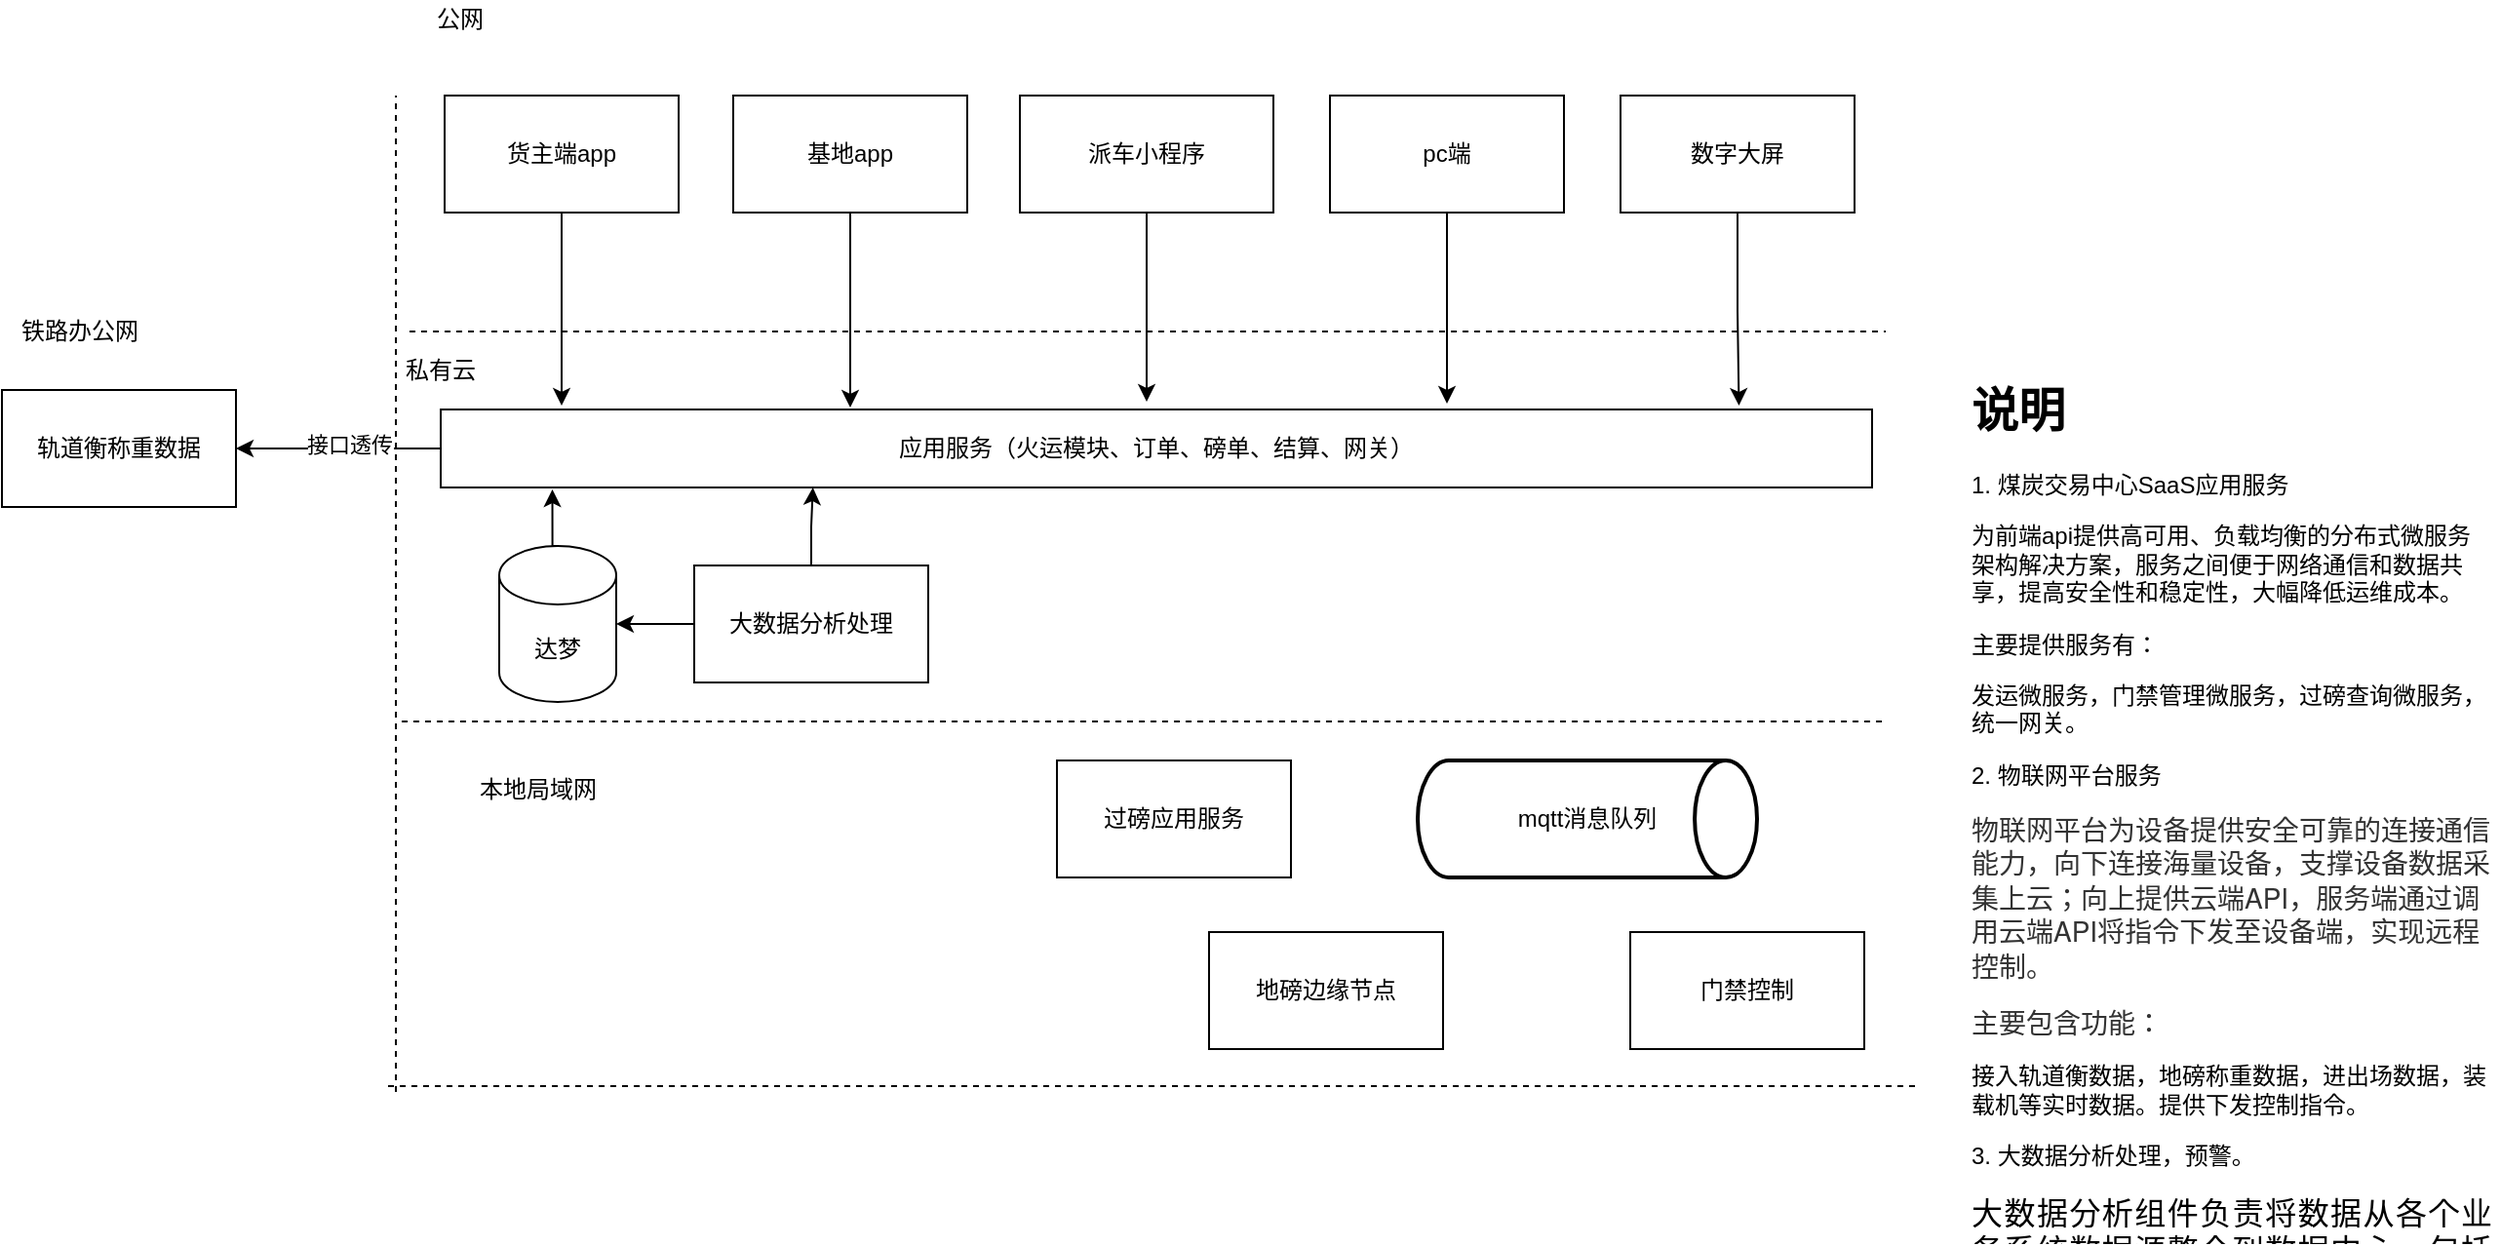 <mxfile version="14.6.6" type="github">
  <diagram id="DBg23Ft4EOHM_xaeqgFh" name="Page-1">
    <mxGraphModel dx="1541" dy="619" grid="0" gridSize="10" guides="1" tooltips="1" connect="1" arrows="1" fold="1" page="0" pageScale="1" pageWidth="827" pageHeight="1169" math="0" shadow="0">
      <root>
        <mxCell id="0" />
        <mxCell id="1" parent="0" />
        <mxCell id="3gOpFJUrYChyAeatIPqP-2" value="" style="endArrow=none;dashed=1;html=1;" parent="1" edge="1">
          <mxGeometry width="50" height="50" relative="1" as="geometry">
            <mxPoint x="20" y="440" as="sourcePoint" />
            <mxPoint x="781" y="440" as="targetPoint" />
          </mxGeometry>
        </mxCell>
        <mxCell id="3gOpFJUrYChyAeatIPqP-3" value="私有云" style="text;html=1;strokeColor=none;fillColor=none;align=center;verticalAlign=middle;whiteSpace=wrap;rounded=0;" parent="1" vertex="1">
          <mxGeometry x="20" y="250" width="40" height="20" as="geometry" />
        </mxCell>
        <mxCell id="3gOpFJUrYChyAeatIPqP-4" value="铁路办公网" style="text;html=1;strokeColor=none;fillColor=none;align=center;verticalAlign=middle;whiteSpace=wrap;rounded=0;" parent="1" vertex="1">
          <mxGeometry x="-185" y="230" width="80" height="20" as="geometry" />
        </mxCell>
        <mxCell id="3gOpFJUrYChyAeatIPqP-5" value="" style="endArrow=none;dashed=1;html=1;" parent="1" edge="1">
          <mxGeometry width="50" height="50" relative="1" as="geometry">
            <mxPoint x="13" y="627" as="sourcePoint" />
            <mxPoint x="797" y="627" as="targetPoint" />
          </mxGeometry>
        </mxCell>
        <mxCell id="3gOpFJUrYChyAeatIPqP-6" value="本地局域网" style="text;html=1;strokeColor=none;fillColor=none;align=center;verticalAlign=middle;whiteSpace=wrap;rounded=0;" parent="1" vertex="1">
          <mxGeometry x="50" y="465" width="80" height="20" as="geometry" />
        </mxCell>
        <mxCell id="3gOpFJUrYChyAeatIPqP-8" value="地磅边缘节点" style="rounded=0;whiteSpace=wrap;html=1;" parent="1" vertex="1">
          <mxGeometry x="434" y="548" width="120" height="60" as="geometry" />
        </mxCell>
        <mxCell id="hYvKxtE7ZwwdJgqlN6lU-1" style="edgeStyle=orthogonalEdgeStyle;rounded=0;orthogonalLoop=1;jettySize=auto;html=1;exitX=0.5;exitY=1;exitDx=0;exitDy=0;" parent="1" source="3gOpFJUrYChyAeatIPqP-16" edge="1">
          <mxGeometry relative="1" as="geometry">
            <mxPoint x="102" y="278" as="targetPoint" />
          </mxGeometry>
        </mxCell>
        <mxCell id="3gOpFJUrYChyAeatIPqP-16" value="货主端app" style="rounded=0;whiteSpace=wrap;html=1;" parent="1" vertex="1">
          <mxGeometry x="42" y="119" width="120" height="60" as="geometry" />
        </mxCell>
        <mxCell id="hYvKxtE7ZwwdJgqlN6lU-3" style="edgeStyle=orthogonalEdgeStyle;rounded=0;orthogonalLoop=1;jettySize=auto;html=1;exitX=0.5;exitY=1;exitDx=0;exitDy=0;" parent="1" source="3gOpFJUrYChyAeatIPqP-17" edge="1">
          <mxGeometry relative="1" as="geometry">
            <mxPoint x="250" y="279" as="targetPoint" />
          </mxGeometry>
        </mxCell>
        <mxCell id="3gOpFJUrYChyAeatIPqP-17" value="基地app" style="rounded=0;whiteSpace=wrap;html=1;" parent="1" vertex="1">
          <mxGeometry x="190" y="119" width="120" height="60" as="geometry" />
        </mxCell>
        <mxCell id="hYvKxtE7ZwwdJgqlN6lU-4" style="edgeStyle=orthogonalEdgeStyle;rounded=0;orthogonalLoop=1;jettySize=auto;html=1;exitX=0.5;exitY=1;exitDx=0;exitDy=0;" parent="1" source="3gOpFJUrYChyAeatIPqP-18" edge="1">
          <mxGeometry relative="1" as="geometry">
            <mxPoint x="402" y="276" as="targetPoint" />
          </mxGeometry>
        </mxCell>
        <mxCell id="3gOpFJUrYChyAeatIPqP-18" value="派车小程序" style="rounded=0;whiteSpace=wrap;html=1;" parent="1" vertex="1">
          <mxGeometry x="337" y="119" width="130" height="60" as="geometry" />
        </mxCell>
        <mxCell id="3gOpFJUrYChyAeatIPqP-22" value="门禁控制" style="rounded=0;whiteSpace=wrap;html=1;" parent="1" vertex="1">
          <mxGeometry x="650" y="548" width="120" height="60" as="geometry" />
        </mxCell>
        <mxCell id="hYvKxtE7ZwwdJgqlN6lU-6" style="edgeStyle=orthogonalEdgeStyle;rounded=0;orthogonalLoop=1;jettySize=auto;html=1;exitX=0.5;exitY=1;exitDx=0;exitDy=0;entryX=0.907;entryY=-0.05;entryDx=0;entryDy=0;entryPerimeter=0;" parent="1" source="3gOpFJUrYChyAeatIPqP-25" target="3gOpFJUrYChyAeatIPqP-31" edge="1">
          <mxGeometry relative="1" as="geometry" />
        </mxCell>
        <mxCell id="3gOpFJUrYChyAeatIPqP-25" value="数字大屏" style="rounded=0;whiteSpace=wrap;html=1;" parent="1" vertex="1">
          <mxGeometry x="645" y="119" width="120" height="60" as="geometry" />
        </mxCell>
        <mxCell id="3gOpFJUrYChyAeatIPqP-28" value="" style="endArrow=none;dashed=1;html=1;" parent="1" edge="1">
          <mxGeometry width="50" height="50" relative="1" as="geometry">
            <mxPoint x="24" y="240" as="sourcePoint" />
            <mxPoint x="781" y="240" as="targetPoint" />
          </mxGeometry>
        </mxCell>
        <mxCell id="3gOpFJUrYChyAeatIPqP-47" style="edgeStyle=orthogonalEdgeStyle;rounded=0;orthogonalLoop=1;jettySize=auto;html=1;exitX=0;exitY=0.5;exitDx=0;exitDy=0;entryX=1;entryY=0.5;entryDx=0;entryDy=0;entryPerimeter=0;" parent="1" source="3gOpFJUrYChyAeatIPqP-30" target="3gOpFJUrYChyAeatIPqP-36" edge="1">
          <mxGeometry relative="1" as="geometry" />
        </mxCell>
        <mxCell id="3gOpFJUrYChyAeatIPqP-63" style="edgeStyle=orthogonalEdgeStyle;rounded=0;orthogonalLoop=1;jettySize=auto;html=1;exitX=0.5;exitY=0;exitDx=0;exitDy=0;entryX=0.26;entryY=1;entryDx=0;entryDy=0;entryPerimeter=0;" parent="1" source="3gOpFJUrYChyAeatIPqP-30" target="3gOpFJUrYChyAeatIPqP-31" edge="1">
          <mxGeometry relative="1" as="geometry" />
        </mxCell>
        <mxCell id="3gOpFJUrYChyAeatIPqP-30" value="大数据分析处理" style="rounded=0;whiteSpace=wrap;html=1;" parent="1" vertex="1">
          <mxGeometry x="170" y="360" width="120" height="60" as="geometry" />
        </mxCell>
        <mxCell id="3gOpFJUrYChyAeatIPqP-31" value="应用服务（火运模块、订单、磅单、结算、网关）" style="rounded=0;whiteSpace=wrap;html=1;" parent="1" vertex="1">
          <mxGeometry x="40" y="280" width="734" height="40" as="geometry" />
        </mxCell>
        <mxCell id="3gOpFJUrYChyAeatIPqP-35" value="mqtt消息队列" style="strokeWidth=2;html=1;shape=mxgraph.flowchart.direct_data;whiteSpace=wrap;" parent="1" vertex="1">
          <mxGeometry x="541" y="460" width="174" height="60" as="geometry" />
        </mxCell>
        <mxCell id="3gOpFJUrYChyAeatIPqP-62" style="edgeStyle=orthogonalEdgeStyle;rounded=0;orthogonalLoop=1;jettySize=auto;html=1;exitX=0.5;exitY=0;exitDx=0;exitDy=0;exitPerimeter=0;entryX=0.078;entryY=1.025;entryDx=0;entryDy=0;entryPerimeter=0;" parent="1" source="3gOpFJUrYChyAeatIPqP-36" target="3gOpFJUrYChyAeatIPqP-31" edge="1">
          <mxGeometry relative="1" as="geometry" />
        </mxCell>
        <mxCell id="3gOpFJUrYChyAeatIPqP-36" value="达梦" style="shape=cylinder3;whiteSpace=wrap;html=1;boundedLbl=1;backgroundOutline=1;size=15;" parent="1" vertex="1">
          <mxGeometry x="70" y="350" width="60" height="80" as="geometry" />
        </mxCell>
        <mxCell id="3gOpFJUrYChyAeatIPqP-50" value="公网" style="text;html=1;strokeColor=none;fillColor=none;align=center;verticalAlign=middle;whiteSpace=wrap;rounded=0;" parent="1" vertex="1">
          <mxGeometry x="30" y="70" width="40" height="20" as="geometry" />
        </mxCell>
        <mxCell id="hYvKxtE7ZwwdJgqlN6lU-5" style="edgeStyle=orthogonalEdgeStyle;rounded=0;orthogonalLoop=1;jettySize=auto;html=1;exitX=0.5;exitY=1;exitDx=0;exitDy=0;" parent="1" source="3gOpFJUrYChyAeatIPqP-73" edge="1">
          <mxGeometry relative="1" as="geometry">
            <mxPoint x="556" y="277" as="targetPoint" />
          </mxGeometry>
        </mxCell>
        <mxCell id="3gOpFJUrYChyAeatIPqP-73" value="pc端" style="rounded=0;whiteSpace=wrap;html=1;" parent="1" vertex="1">
          <mxGeometry x="496" y="119" width="120" height="60" as="geometry" />
        </mxCell>
        <mxCell id="hYvKxtE7ZwwdJgqlN6lU-7" value="&lt;h1&gt;说明&lt;/h1&gt;&lt;p&gt;1. 煤炭交易中心SaaS应用服务&lt;/p&gt;&lt;p&gt;为前端api提供高可用、负载均衡的分布式微服务架构解决方案，服务之间便于网络通信和数据共享，提高安全性和稳定性，大幅降低运维成本。&lt;/p&gt;&lt;p&gt;主要提供服务有：&lt;/p&gt;&lt;p&gt;发运微服务，门禁管理微服务，过磅查询微服务，统一网关。&lt;/p&gt;&lt;p&gt;2. 物联网平台服务&lt;/p&gt;&lt;p&gt;&lt;span style=&quot;color: rgb(51 , 51 , 51) ; font-family: &amp;#34;pingfang sc&amp;#34; , &amp;#34;helvetica neue&amp;#34; , &amp;#34;arial&amp;#34; , &amp;#34;hiragino sans gb&amp;#34; , &amp;#34;microsoft yahei ui&amp;#34; , &amp;#34;microsoft yahei&amp;#34; , &amp;#34;simsun&amp;#34; , sans-serif ; font-size: 14px&quot;&gt;物联网平台为设备提供安全可靠的连接通信能力，向下连接海量设备，支撑设备数据采集上云；向上提供云端API，服务端通过调用云端API将指令下发至设备端，实现远程控制。&lt;/span&gt;&lt;br&gt;&lt;/p&gt;&lt;p&gt;&lt;span style=&quot;color: rgb(51 , 51 , 51) ; font-family: &amp;#34;pingfang sc&amp;#34; , &amp;#34;helvetica neue&amp;#34; , &amp;#34;arial&amp;#34; , &amp;#34;hiragino sans gb&amp;#34; , &amp;#34;microsoft yahei ui&amp;#34; , &amp;#34;microsoft yahei&amp;#34; , &amp;#34;simsun&amp;#34; , sans-serif ; font-size: 14px&quot;&gt;主要包含功能：&lt;/span&gt;&lt;/p&gt;&lt;p&gt;接入轨道衡数据，地磅称重数据，进出场数据，装载机等实时数据。提供下发控制指令。&lt;/p&gt;&lt;p&gt;3. 大数据分析处理，预警。&lt;/p&gt;&lt;p class=&quot;MsoNormal&quot; style=&quot;margin: 0pt 0pt 0.0pt ; text-align: justify ; font-size: 10.5pt&quot;&gt;&lt;span style=&quot;font-size: 12pt&quot;&gt;大数据分析组件负责将数据从各个业务系统数据源整合到数据中心，包括数据抽取、转换、加载、管理等流程，实现从业务系统采集数据，经过转换后装载到数据处理平台中。通过对生产系统、&lt;/span&gt;&lt;span style=&quot;font-family: &amp;#34;calibri&amp;#34; ; font-size: 12pt&quot;&gt;&lt;font face=&quot;等线&quot;&gt;储煤基地生产与客户管理系统&lt;/font&gt;&lt;/span&gt;&lt;span style=&quot;font-size: 12pt&quot;&gt;以及外部系统接口进行详细的分析，并结合业务需求，实现对源系统的采集。&lt;/span&gt;&lt;/p&gt;&lt;p&gt;4. 本地边缘节点采集&lt;/p&gt;&lt;p&gt;1. 通过隔离网闸接入轨道衡工控机，采集轨道衡保存在本地的称重文件。&lt;/p&gt;&lt;p&gt;地磅边缘节点连接红外对射、车号识别、道闸控制、语音播报、LED屏等设备，实现采集地磅数据，重量曲线等，便于追溯。&lt;/p&gt;&lt;p&gt;门禁通过iot物联网协议，实现车辆进出场控制。&lt;/p&gt;" style="text;html=1;strokeColor=none;fillColor=none;spacing=5;spacingTop=-20;whiteSpace=wrap;overflow=hidden;rounded=0;" parent="1" vertex="1">
          <mxGeometry x="820" y="261" width="275" height="447" as="geometry" />
        </mxCell>
        <mxCell id="tMehBcuiS7x0Ks0Ji6M1-1" value="" style="endArrow=none;dashed=1;html=1;" edge="1" parent="1">
          <mxGeometry width="50" height="50" relative="1" as="geometry">
            <mxPoint x="17" y="630" as="sourcePoint" />
            <mxPoint x="17" y="119" as="targetPoint" />
          </mxGeometry>
        </mxCell>
        <mxCell id="tMehBcuiS7x0Ks0Ji6M1-4" style="edgeStyle=orthogonalEdgeStyle;rounded=0;orthogonalLoop=1;jettySize=auto;html=1;entryX=1;entryY=0.5;entryDx=0;entryDy=0;exitX=0;exitY=0.5;exitDx=0;exitDy=0;" edge="1" parent="1" source="3gOpFJUrYChyAeatIPqP-31" target="tMehBcuiS7x0Ks0Ji6M1-3">
          <mxGeometry relative="1" as="geometry">
            <mxPoint x="-50" y="481" as="sourcePoint" />
          </mxGeometry>
        </mxCell>
        <mxCell id="tMehBcuiS7x0Ks0Ji6M1-5" value="接口透传" style="edgeLabel;html=1;align=center;verticalAlign=middle;resizable=0;points=[];" vertex="1" connectable="0" parent="tMehBcuiS7x0Ks0Ji6M1-4">
          <mxGeometry x="-0.1" y="-2" relative="1" as="geometry">
            <mxPoint as="offset" />
          </mxGeometry>
        </mxCell>
        <mxCell id="tMehBcuiS7x0Ks0Ji6M1-3" value="轨道衡称重数据" style="rounded=0;whiteSpace=wrap;html=1;" vertex="1" parent="1">
          <mxGeometry x="-185" y="270" width="120" height="60" as="geometry" />
        </mxCell>
        <mxCell id="tMehBcuiS7x0Ks0Ji6M1-7" value="过磅应用服务" style="rounded=0;whiteSpace=wrap;html=1;" vertex="1" parent="1">
          <mxGeometry x="356" y="460" width="120" height="60" as="geometry" />
        </mxCell>
      </root>
    </mxGraphModel>
  </diagram>
</mxfile>
